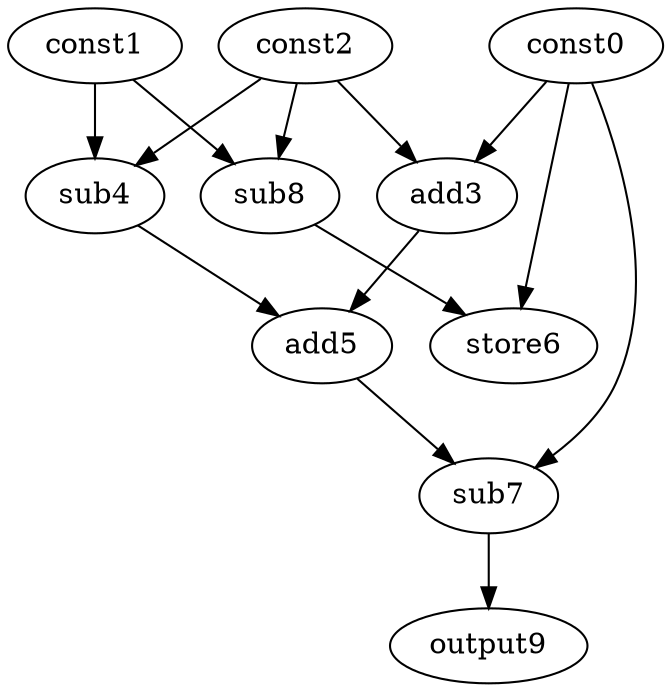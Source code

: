 digraph G { 
const0[opcode=const]; 
const1[opcode=const]; 
const2[opcode=const]; 
add3[opcode=add]; 
sub4[opcode=sub]; 
add5[opcode=add]; 
store6[opcode=store]; 
sub7[opcode=sub]; 
sub8[opcode=sub]; 
output9[opcode=output]; 
const0->add3[operand=0];
const2->add3[operand=1];
const1->sub4[operand=0];
const2->sub4[operand=1];
const1->sub8[operand=0];
const2->sub8[operand=1];
add3->add5[operand=0];
sub4->add5[operand=1];
sub8->store6[operand=0];
const0->store6[operand=1];
const0->sub7[operand=0];
add5->sub7[operand=1];
sub7->output9[operand=0];
}
